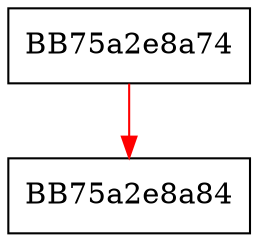 digraph ConfigIsDisabled {
  node [shape="box"];
  graph [splines=ortho];
  BB75a2e8a74 -> BB75a2e8a84 [color="red"];
}